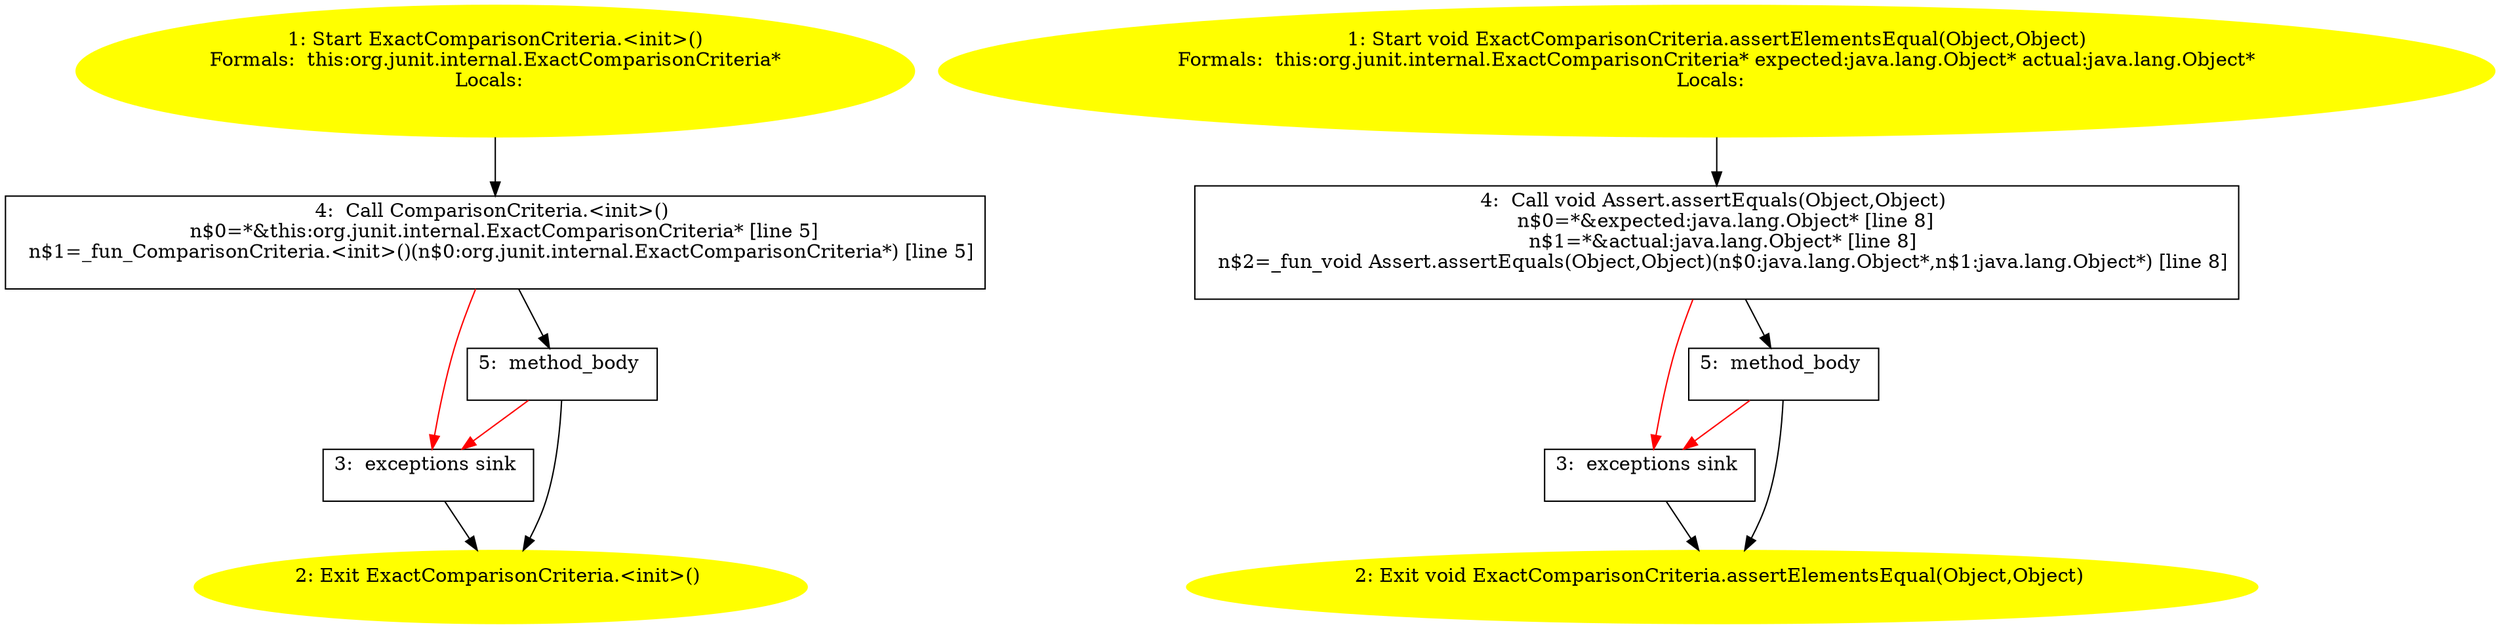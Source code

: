 /* @generated */
digraph cfg {
"org.junit.internal.ExactComparisonCriteria.<init>().7a78dacd85e9179a9a7fdb419e973f22_1" [label="1: Start ExactComparisonCriteria.<init>()\nFormals:  this:org.junit.internal.ExactComparisonCriteria*\nLocals:  \n  " color=yellow style=filled]
	

	 "org.junit.internal.ExactComparisonCriteria.<init>().7a78dacd85e9179a9a7fdb419e973f22_1" -> "org.junit.internal.ExactComparisonCriteria.<init>().7a78dacd85e9179a9a7fdb419e973f22_4" ;
"org.junit.internal.ExactComparisonCriteria.<init>().7a78dacd85e9179a9a7fdb419e973f22_2" [label="2: Exit ExactComparisonCriteria.<init>() \n  " color=yellow style=filled]
	

"org.junit.internal.ExactComparisonCriteria.<init>().7a78dacd85e9179a9a7fdb419e973f22_3" [label="3:  exceptions sink \n  " shape="box"]
	

	 "org.junit.internal.ExactComparisonCriteria.<init>().7a78dacd85e9179a9a7fdb419e973f22_3" -> "org.junit.internal.ExactComparisonCriteria.<init>().7a78dacd85e9179a9a7fdb419e973f22_2" ;
"org.junit.internal.ExactComparisonCriteria.<init>().7a78dacd85e9179a9a7fdb419e973f22_4" [label="4:  Call ComparisonCriteria.<init>() \n   n$0=*&this:org.junit.internal.ExactComparisonCriteria* [line 5]\n  n$1=_fun_ComparisonCriteria.<init>()(n$0:org.junit.internal.ExactComparisonCriteria*) [line 5]\n " shape="box"]
	

	 "org.junit.internal.ExactComparisonCriteria.<init>().7a78dacd85e9179a9a7fdb419e973f22_4" -> "org.junit.internal.ExactComparisonCriteria.<init>().7a78dacd85e9179a9a7fdb419e973f22_5" ;
	 "org.junit.internal.ExactComparisonCriteria.<init>().7a78dacd85e9179a9a7fdb419e973f22_4" -> "org.junit.internal.ExactComparisonCriteria.<init>().7a78dacd85e9179a9a7fdb419e973f22_3" [color="red" ];
"org.junit.internal.ExactComparisonCriteria.<init>().7a78dacd85e9179a9a7fdb419e973f22_5" [label="5:  method_body \n  " shape="box"]
	

	 "org.junit.internal.ExactComparisonCriteria.<init>().7a78dacd85e9179a9a7fdb419e973f22_5" -> "org.junit.internal.ExactComparisonCriteria.<init>().7a78dacd85e9179a9a7fdb419e973f22_2" ;
	 "org.junit.internal.ExactComparisonCriteria.<init>().7a78dacd85e9179a9a7fdb419e973f22_5" -> "org.junit.internal.ExactComparisonCriteria.<init>().7a78dacd85e9179a9a7fdb419e973f22_3" [color="red" ];
"org.junit.internal.ExactComparisonCriteria.assertElementsEqual(java.lang.Object,java.lang.Object):vo.0fb51650984146a5c1d6e7fd2752f918_1" [label="1: Start void ExactComparisonCriteria.assertElementsEqual(Object,Object)\nFormals:  this:org.junit.internal.ExactComparisonCriteria* expected:java.lang.Object* actual:java.lang.Object*\nLocals:  \n  " color=yellow style=filled]
	

	 "org.junit.internal.ExactComparisonCriteria.assertElementsEqual(java.lang.Object,java.lang.Object):vo.0fb51650984146a5c1d6e7fd2752f918_1" -> "org.junit.internal.ExactComparisonCriteria.assertElementsEqual(java.lang.Object,java.lang.Object):vo.0fb51650984146a5c1d6e7fd2752f918_4" ;
"org.junit.internal.ExactComparisonCriteria.assertElementsEqual(java.lang.Object,java.lang.Object):vo.0fb51650984146a5c1d6e7fd2752f918_2" [label="2: Exit void ExactComparisonCriteria.assertElementsEqual(Object,Object) \n  " color=yellow style=filled]
	

"org.junit.internal.ExactComparisonCriteria.assertElementsEqual(java.lang.Object,java.lang.Object):vo.0fb51650984146a5c1d6e7fd2752f918_3" [label="3:  exceptions sink \n  " shape="box"]
	

	 "org.junit.internal.ExactComparisonCriteria.assertElementsEqual(java.lang.Object,java.lang.Object):vo.0fb51650984146a5c1d6e7fd2752f918_3" -> "org.junit.internal.ExactComparisonCriteria.assertElementsEqual(java.lang.Object,java.lang.Object):vo.0fb51650984146a5c1d6e7fd2752f918_2" ;
"org.junit.internal.ExactComparisonCriteria.assertElementsEqual(java.lang.Object,java.lang.Object):vo.0fb51650984146a5c1d6e7fd2752f918_4" [label="4:  Call void Assert.assertEquals(Object,Object) \n   n$0=*&expected:java.lang.Object* [line 8]\n  n$1=*&actual:java.lang.Object* [line 8]\n  n$2=_fun_void Assert.assertEquals(Object,Object)(n$0:java.lang.Object*,n$1:java.lang.Object*) [line 8]\n " shape="box"]
	

	 "org.junit.internal.ExactComparisonCriteria.assertElementsEqual(java.lang.Object,java.lang.Object):vo.0fb51650984146a5c1d6e7fd2752f918_4" -> "org.junit.internal.ExactComparisonCriteria.assertElementsEqual(java.lang.Object,java.lang.Object):vo.0fb51650984146a5c1d6e7fd2752f918_5" ;
	 "org.junit.internal.ExactComparisonCriteria.assertElementsEqual(java.lang.Object,java.lang.Object):vo.0fb51650984146a5c1d6e7fd2752f918_4" -> "org.junit.internal.ExactComparisonCriteria.assertElementsEqual(java.lang.Object,java.lang.Object):vo.0fb51650984146a5c1d6e7fd2752f918_3" [color="red" ];
"org.junit.internal.ExactComparisonCriteria.assertElementsEqual(java.lang.Object,java.lang.Object):vo.0fb51650984146a5c1d6e7fd2752f918_5" [label="5:  method_body \n  " shape="box"]
	

	 "org.junit.internal.ExactComparisonCriteria.assertElementsEqual(java.lang.Object,java.lang.Object):vo.0fb51650984146a5c1d6e7fd2752f918_5" -> "org.junit.internal.ExactComparisonCriteria.assertElementsEqual(java.lang.Object,java.lang.Object):vo.0fb51650984146a5c1d6e7fd2752f918_2" ;
	 "org.junit.internal.ExactComparisonCriteria.assertElementsEqual(java.lang.Object,java.lang.Object):vo.0fb51650984146a5c1d6e7fd2752f918_5" -> "org.junit.internal.ExactComparisonCriteria.assertElementsEqual(java.lang.Object,java.lang.Object):vo.0fb51650984146a5c1d6e7fd2752f918_3" [color="red" ];
}
